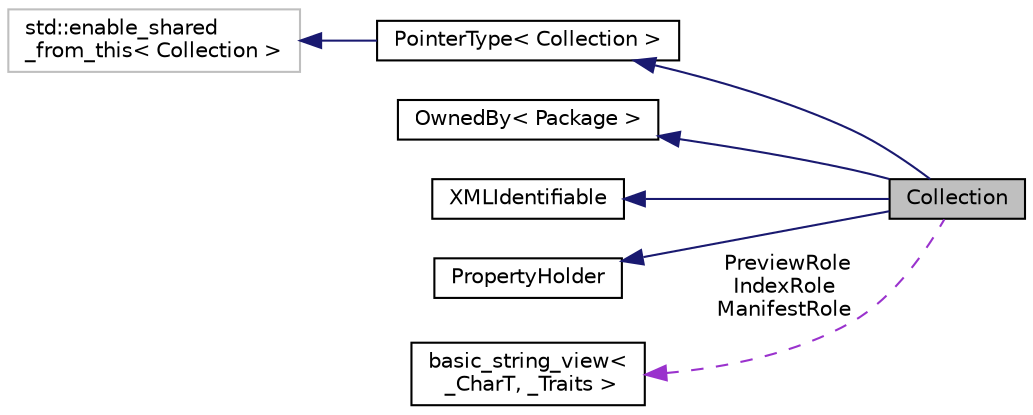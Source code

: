 digraph "Collection"
{
  edge [fontname="Helvetica",fontsize="10",labelfontname="Helvetica",labelfontsize="10"];
  node [fontname="Helvetica",fontsize="10",shape=record];
  rankdir="LR";
  Node1 [label="Collection",height=0.2,width=0.4,color="black", fillcolor="grey75", style="filled" fontcolor="black"];
  Node2 -> Node1 [dir="back",color="midnightblue",fontsize="10",style="solid",fontname="Helvetica"];
  Node2 [label="PointerType\< Collection \>",height=0.2,width=0.4,color="black", fillcolor="white", style="filled",URL="$class_pointer_type.xhtml"];
  Node3 -> Node2 [dir="back",color="midnightblue",fontsize="10",style="solid",fontname="Helvetica"];
  Node3 [label="std::enable_shared\l_from_this\< Collection \>",height=0.2,width=0.4,color="grey75", fillcolor="white", style="filled"];
  Node4 -> Node1 [dir="back",color="midnightblue",fontsize="10",style="solid",fontname="Helvetica"];
  Node4 [label="OwnedBy\< Package \>",height=0.2,width=0.4,color="black", fillcolor="white", style="filled",URL="$class_owned_by.xhtml"];
  Node5 -> Node1 [dir="back",color="midnightblue",fontsize="10",style="solid",fontname="Helvetica"];
  Node5 [label="XMLIdentifiable",height=0.2,width=0.4,color="black", fillcolor="white", style="filled",URL="$class_x_m_l_identifiable.xhtml"];
  Node6 -> Node1 [dir="back",color="midnightblue",fontsize="10",style="solid",fontname="Helvetica"];
  Node6 [label="PropertyHolder",height=0.2,width=0.4,color="black", fillcolor="white", style="filled",URL="$class_property_holder.xhtml"];
  Node7 -> Node1 [dir="back",color="darkorchid3",fontsize="10",style="dashed",label=" PreviewRole\nIndexRole\nManifestRole" ,fontname="Helvetica"];
  Node7 [label="basic_string_view\<\l _CharT, _Traits \>",height=0.2,width=0.4,color="black", fillcolor="white", style="filled",URL="$classbasic__string__view.xhtml"];
}
